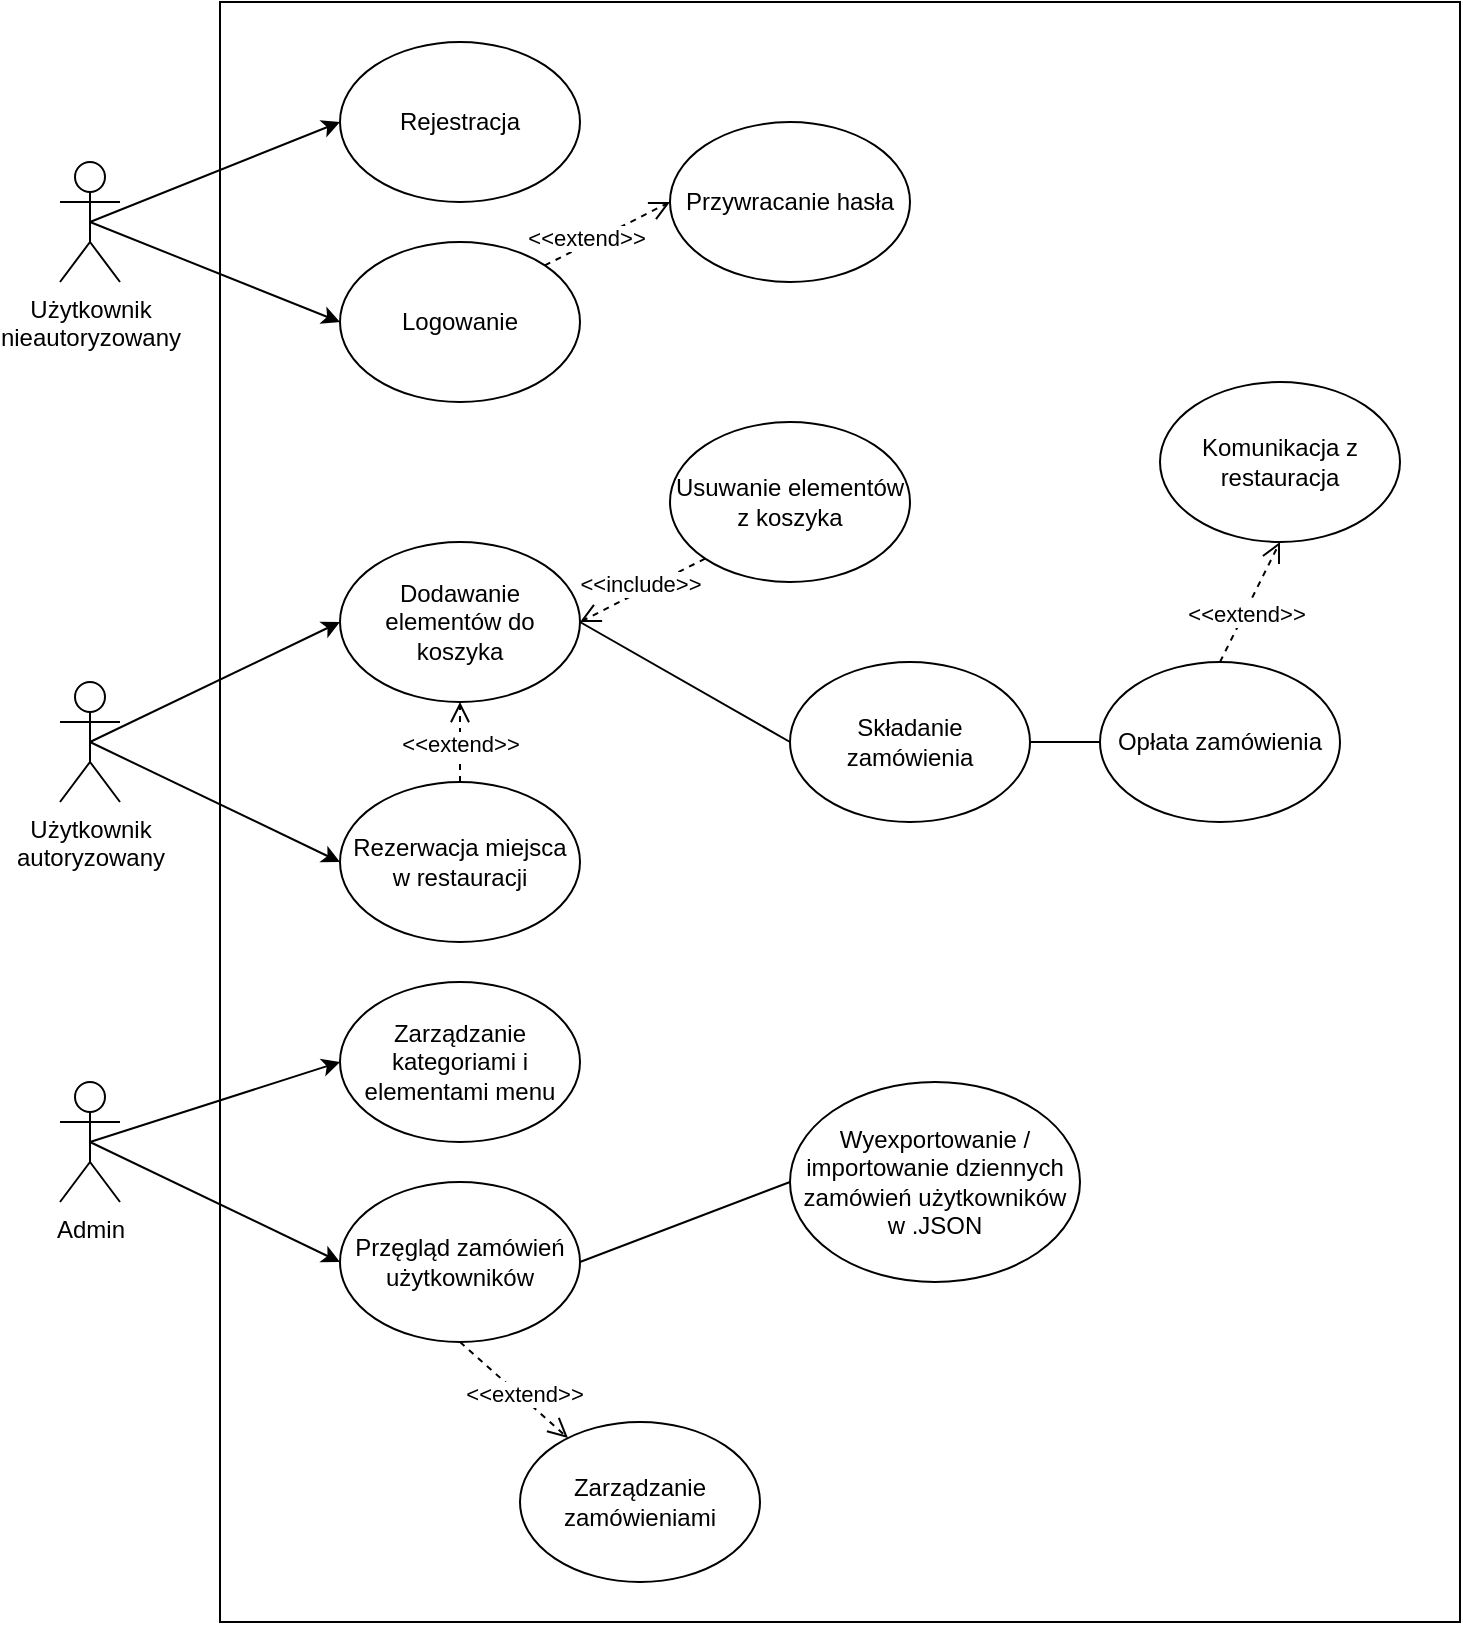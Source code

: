 <mxfile version="17.2.4" type="device"><diagram id="P4s8SzXfETWtjY8FBVm6" name="Page-1"><mxGraphModel dx="2912" dy="1235" grid="1" gridSize="10" guides="1" tooltips="1" connect="1" arrows="1" fold="1" page="1" pageScale="1" pageWidth="850" pageHeight="1100" math="0" shadow="0"><root><mxCell id="0"/><mxCell id="1" parent="0"/><mxCell id="uAmP3saHMdXgE0Ry9SWT-1" value="Użytkownik &lt;br&gt;nieautoryzowany&lt;br&gt;" style="shape=umlActor;verticalLabelPosition=bottom;verticalAlign=top;html=1;outlineConnect=0;" parent="1" vertex="1"><mxGeometry y="270" width="30" height="60" as="geometry"/></mxCell><mxCell id="uAmP3saHMdXgE0Ry9SWT-2" value="" style="rounded=0;whiteSpace=wrap;html=1;" parent="1" vertex="1"><mxGeometry x="80" y="190" width="620" height="810" as="geometry"/></mxCell><mxCell id="uAmP3saHMdXgE0Ry9SWT-3" value="Rejestracja" style="ellipse;whiteSpace=wrap;html=1;" parent="1" vertex="1"><mxGeometry x="140" y="210" width="120" height="80" as="geometry"/></mxCell><mxCell id="uAmP3saHMdXgE0Ry9SWT-4" value="Logowanie" style="ellipse;whiteSpace=wrap;html=1;" parent="1" vertex="1"><mxGeometry x="140" y="310" width="120" height="80" as="geometry"/></mxCell><mxCell id="uAmP3saHMdXgE0Ry9SWT-5" value="Dodawanie elementów do koszyka" style="ellipse;whiteSpace=wrap;html=1;" parent="1" vertex="1"><mxGeometry x="140" y="460" width="120" height="80" as="geometry"/></mxCell><mxCell id="PpWOjjFLpsjyHOoJbC1y-23" style="endArrow=none;html=1;rounded=0;exitX=1;exitY=0.5;exitDx=0;exitDy=0;entryX=0;entryY=0.5;entryDx=0;entryDy=0;" parent="1" source="uAmP3saHMdXgE0Ry9SWT-11" target="uAmP3saHMdXgE0Ry9SWT-21" edge="1"><mxGeometry relative="1" as="geometry"/></mxCell><mxCell id="uAmP3saHMdXgE0Ry9SWT-11" value="Składanie zamówienia" style="ellipse;whiteSpace=wrap;html=1;" parent="1" vertex="1"><mxGeometry x="365" y="520" width="120" height="80" as="geometry"/></mxCell><mxCell id="uAmP3saHMdXgE0Ry9SWT-15" value="Admin" style="shape=umlActor;verticalLabelPosition=bottom;verticalAlign=top;html=1;" parent="1" vertex="1"><mxGeometry y="730" width="30" height="60" as="geometry"/></mxCell><mxCell id="uAmP3saHMdXgE0Ry9SWT-16" value="Usuwanie elementów z koszyka" style="ellipse;whiteSpace=wrap;html=1;" parent="1" vertex="1"><mxGeometry x="305" y="400" width="120" height="80" as="geometry"/></mxCell><mxCell id="uAmP3saHMdXgE0Ry9SWT-17" value="&amp;lt;&amp;lt;include&amp;gt;&amp;gt;" style="html=1;verticalAlign=bottom;endArrow=open;dashed=1;endSize=8;rounded=0;exitX=0;exitY=1;exitDx=0;exitDy=0;entryX=1;entryY=0.5;entryDx=0;entryDy=0;" parent="1" source="uAmP3saHMdXgE0Ry9SWT-16" target="uAmP3saHMdXgE0Ry9SWT-5" edge="1"><mxGeometry x="0.108" y="5" relative="1" as="geometry"><mxPoint x="377.574" y="641.716" as="sourcePoint"/><mxPoint x="260" y="560" as="targetPoint"/><mxPoint as="offset"/></mxGeometry></mxCell><mxCell id="uAmP3saHMdXgE0Ry9SWT-19" value="Przywracanie hasła" style="ellipse;whiteSpace=wrap;html=1;" parent="1" vertex="1"><mxGeometry x="305" y="250" width="120" height="80" as="geometry"/></mxCell><mxCell id="uAmP3saHMdXgE0Ry9SWT-20" value="&amp;lt;&amp;lt;extend&amp;gt;&amp;gt;" style="html=1;verticalAlign=bottom;endArrow=open;dashed=1;endSize=8;rounded=0;exitX=1;exitY=0;exitDx=0;exitDy=0;entryX=0;entryY=0.5;entryDx=0;entryDy=0;" parent="1" source="uAmP3saHMdXgE0Ry9SWT-4" target="uAmP3saHMdXgE0Ry9SWT-19" edge="1"><mxGeometry x="-0.416" y="-5" relative="1" as="geometry"><mxPoint x="600" y="280" as="sourcePoint"/><mxPoint x="440" y="330" as="targetPoint"/><mxPoint as="offset"/></mxGeometry></mxCell><mxCell id="uAmP3saHMdXgE0Ry9SWT-21" value="Opłata zamówienia" style="ellipse;whiteSpace=wrap;html=1;" parent="1" vertex="1"><mxGeometry x="520" y="520" width="120" height="80" as="geometry"/></mxCell><mxCell id="uAmP3saHMdXgE0Ry9SWT-25" value="Komunikacja z restauracja" style="ellipse;whiteSpace=wrap;html=1;" parent="1" vertex="1"><mxGeometry x="550" y="380" width="120" height="80" as="geometry"/></mxCell><mxCell id="uAmP3saHMdXgE0Ry9SWT-26" value="&amp;lt;&amp;lt;extend&amp;gt;&amp;gt;" style="html=1;verticalAlign=bottom;endArrow=open;dashed=1;endSize=8;rounded=0;exitX=0.5;exitY=0;exitDx=0;exitDy=0;entryX=0.5;entryY=1;entryDx=0;entryDy=0;" parent="1" source="uAmP3saHMdXgE0Ry9SWT-21" target="uAmP3saHMdXgE0Ry9SWT-25" edge="1"><mxGeometry x="-0.416" y="-5" relative="1" as="geometry"><mxPoint x="549.996" y="421.716" as="sourcePoint"/><mxPoint x="597.57" y="370" as="targetPoint"/><mxPoint as="offset"/></mxGeometry></mxCell><mxCell id="uAmP3saHMdXgE0Ry9SWT-30" value="Zarządzanie kategoriami i elementami menu" style="ellipse;whiteSpace=wrap;html=1;" parent="1" vertex="1"><mxGeometry x="140" y="680" width="120" height="80" as="geometry"/></mxCell><mxCell id="uAmP3saHMdXgE0Ry9SWT-34" value="Przęgląd zamówień użytkowników" style="ellipse;whiteSpace=wrap;html=1;" parent="1" vertex="1"><mxGeometry x="140" y="780" width="120" height="80" as="geometry"/></mxCell><mxCell id="uAmP3saHMdXgE0Ry9SWT-36" value="Wyexportowanie /&lt;br&gt;importowanie dziennych zamówień użytkowników w .JSON" style="ellipse;whiteSpace=wrap;html=1;" parent="1" vertex="1"><mxGeometry x="365" y="730" width="145" height="100" as="geometry"/></mxCell><mxCell id="uAmP3saHMdXgE0Ry9SWT-38" value="Zarządzanie zamówieniami" style="ellipse;whiteSpace=wrap;html=1;" parent="1" vertex="1"><mxGeometry x="230" y="900" width="120" height="80" as="geometry"/></mxCell><mxCell id="PvTiu8i7SZT4SLeJGWw0-1" value="Rezerwacja miejsca w restauracji" style="ellipse;whiteSpace=wrap;html=1;" parent="1" vertex="1"><mxGeometry x="140" y="580" width="120" height="80" as="geometry"/></mxCell><mxCell id="PvTiu8i7SZT4SLeJGWw0-4" value="&amp;lt;&amp;lt;extend&amp;gt;&amp;gt;" style="html=1;verticalAlign=bottom;endArrow=open;dashed=1;endSize=8;rounded=0;exitX=0.5;exitY=0;exitDx=0;exitDy=0;entryX=0.5;entryY=1;entryDx=0;entryDy=0;" parent="1" source="PvTiu8i7SZT4SLeJGWw0-1" target="uAmP3saHMdXgE0Ry9SWT-5" edge="1"><mxGeometry x="-0.5" relative="1" as="geometry"><mxPoint x="469.996" y="389.996" as="sourcePoint"/><mxPoint x="527.57" y="298.28" as="targetPoint"/><mxPoint as="offset"/></mxGeometry></mxCell><mxCell id="PpWOjjFLpsjyHOoJbC1y-1" value="Użytkownik &lt;br&gt;autoryzowany" style="shape=umlActor;verticalLabelPosition=bottom;verticalAlign=top;html=1;outlineConnect=0;" parent="1" vertex="1"><mxGeometry y="530" width="30" height="60" as="geometry"/></mxCell><mxCell id="PpWOjjFLpsjyHOoJbC1y-5" value="" style="endArrow=classic;html=1;rounded=0;entryX=0;entryY=0.5;entryDx=0;entryDy=0;exitX=0.5;exitY=0.5;exitDx=0;exitDy=0;exitPerimeter=0;" parent="1" source="uAmP3saHMdXgE0Ry9SWT-1" target="uAmP3saHMdXgE0Ry9SWT-4" edge="1"><mxGeometry width="50" height="50" relative="1" as="geometry"><mxPoint x="-30" y="440" as="sourcePoint"/><mxPoint x="20" y="390" as="targetPoint"/></mxGeometry></mxCell><mxCell id="PpWOjjFLpsjyHOoJbC1y-7" value="" style="endArrow=classic;html=1;rounded=0;exitX=0.5;exitY=0.5;exitDx=0;exitDy=0;exitPerimeter=0;entryX=0;entryY=0.5;entryDx=0;entryDy=0;" parent="1" source="PpWOjjFLpsjyHOoJbC1y-1" target="PvTiu8i7SZT4SLeJGWw0-1" edge="1"><mxGeometry width="50" height="50" relative="1" as="geometry"><mxPoint x="20" y="420" as="sourcePoint"/><mxPoint x="70" y="370" as="targetPoint"/></mxGeometry></mxCell><mxCell id="PpWOjjFLpsjyHOoJbC1y-8" value="" style="endArrow=classic;html=1;rounded=0;exitX=0.5;exitY=0.5;exitDx=0;exitDy=0;exitPerimeter=0;entryX=0;entryY=0.5;entryDx=0;entryDy=0;" parent="1" source="PpWOjjFLpsjyHOoJbC1y-1" target="uAmP3saHMdXgE0Ry9SWT-5" edge="1"><mxGeometry width="50" height="50" relative="1" as="geometry"><mxPoint x="100" y="570" as="sourcePoint"/><mxPoint x="150" y="520" as="targetPoint"/></mxGeometry></mxCell><mxCell id="PpWOjjFLpsjyHOoJbC1y-9" value="" style="endArrow=classic;html=1;rounded=0;exitX=0.5;exitY=0.5;exitDx=0;exitDy=0;exitPerimeter=0;entryX=0;entryY=0.5;entryDx=0;entryDy=0;" parent="1" source="uAmP3saHMdXgE0Ry9SWT-1" target="uAmP3saHMdXgE0Ry9SWT-3" edge="1"><mxGeometry width="50" height="50" relative="1" as="geometry"><mxPoint x="60" y="270" as="sourcePoint"/><mxPoint x="110" y="220" as="targetPoint"/></mxGeometry></mxCell><mxCell id="PpWOjjFLpsjyHOoJbC1y-11" value="" style="endArrow=none;html=1;rounded=0;exitX=1;exitY=0.5;exitDx=0;exitDy=0;entryX=0;entryY=0.5;entryDx=0;entryDy=0;" parent="1" source="uAmP3saHMdXgE0Ry9SWT-5" target="uAmP3saHMdXgE0Ry9SWT-11" edge="1"><mxGeometry width="50" height="50" relative="1" as="geometry"><mxPoint x="330" y="540" as="sourcePoint"/><mxPoint x="380" y="490" as="targetPoint"/></mxGeometry></mxCell><mxCell id="PpWOjjFLpsjyHOoJbC1y-12" value="" style="endArrow=classic;html=1;rounded=0;exitX=0.5;exitY=0.5;exitDx=0;exitDy=0;exitPerimeter=0;entryX=0;entryY=0.5;entryDx=0;entryDy=0;" parent="1" source="uAmP3saHMdXgE0Ry9SWT-15" target="uAmP3saHMdXgE0Ry9SWT-30" edge="1"><mxGeometry width="50" height="50" relative="1" as="geometry"><mxPoint x="160" y="780" as="sourcePoint"/><mxPoint x="210" y="730" as="targetPoint"/></mxGeometry></mxCell><mxCell id="PpWOjjFLpsjyHOoJbC1y-13" value="" style="endArrow=classic;html=1;rounded=0;exitX=0.5;exitY=0.5;exitDx=0;exitDy=0;exitPerimeter=0;entryX=0;entryY=0.5;entryDx=0;entryDy=0;" parent="1" source="uAmP3saHMdXgE0Ry9SWT-15" target="uAmP3saHMdXgE0Ry9SWT-34" edge="1"><mxGeometry width="50" height="50" relative="1" as="geometry"><mxPoint y="760" as="sourcePoint"/><mxPoint x="50" y="710" as="targetPoint"/></mxGeometry></mxCell><mxCell id="PpWOjjFLpsjyHOoJbC1y-14" value="&amp;lt;&amp;lt;extend&amp;gt;&amp;gt;" style="html=1;verticalAlign=bottom;endArrow=open;dashed=1;endSize=8;rounded=0;exitX=0.5;exitY=1;exitDx=0;exitDy=0;" parent="1" source="uAmP3saHMdXgE0Ry9SWT-34" target="uAmP3saHMdXgE0Ry9SWT-38" edge="1"><mxGeometry x="0.304" y="-5" relative="1" as="geometry"><mxPoint x="305" y="770" as="sourcePoint"/><mxPoint x="364.445" y="736.032" as="targetPoint"/><mxPoint as="offset"/></mxGeometry></mxCell><mxCell id="PpWOjjFLpsjyHOoJbC1y-22" value="" style="endArrow=none;html=1;rounded=0;exitX=1;exitY=0.5;exitDx=0;exitDy=0;entryX=0;entryY=0.5;entryDx=0;entryDy=0;" parent="1" source="uAmP3saHMdXgE0Ry9SWT-34" target="uAmP3saHMdXgE0Ry9SWT-36" edge="1"><mxGeometry width="50" height="50" relative="1" as="geometry"><mxPoint x="310" y="840" as="sourcePoint"/><mxPoint x="360" y="790" as="targetPoint"/></mxGeometry></mxCell></root></mxGraphModel></diagram></mxfile>